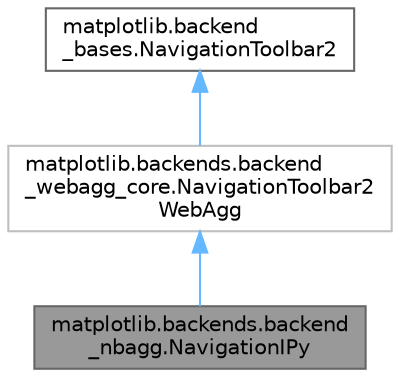 digraph "matplotlib.backends.backend_nbagg.NavigationIPy"
{
 // LATEX_PDF_SIZE
  bgcolor="transparent";
  edge [fontname=Helvetica,fontsize=10,labelfontname=Helvetica,labelfontsize=10];
  node [fontname=Helvetica,fontsize=10,shape=box,height=0.2,width=0.4];
  Node1 [id="Node000001",label="matplotlib.backends.backend\l_nbagg.NavigationIPy",height=0.2,width=0.4,color="gray40", fillcolor="grey60", style="filled", fontcolor="black",tooltip=" "];
  Node2 -> Node1 [id="edge3_Node000001_Node000002",dir="back",color="steelblue1",style="solid",tooltip=" "];
  Node2 [id="Node000002",label="matplotlib.backends.backend\l_webagg_core.NavigationToolbar2\lWebAgg",height=0.2,width=0.4,color="grey75", fillcolor="white", style="filled",URL="$dd/d1b/classmatplotlib_1_1backends_1_1backend__webagg__core_1_1NavigationToolbar2WebAgg.html",tooltip=" "];
  Node3 -> Node2 [id="edge4_Node000002_Node000003",dir="back",color="steelblue1",style="solid",tooltip=" "];
  Node3 [id="Node000003",label="matplotlib.backend\l_bases.NavigationToolbar2",height=0.2,width=0.4,color="gray40", fillcolor="white", style="filled",URL="$dc/d0d/classmatplotlib_1_1backend__bases_1_1NavigationToolbar2.html",tooltip=" "];
}
